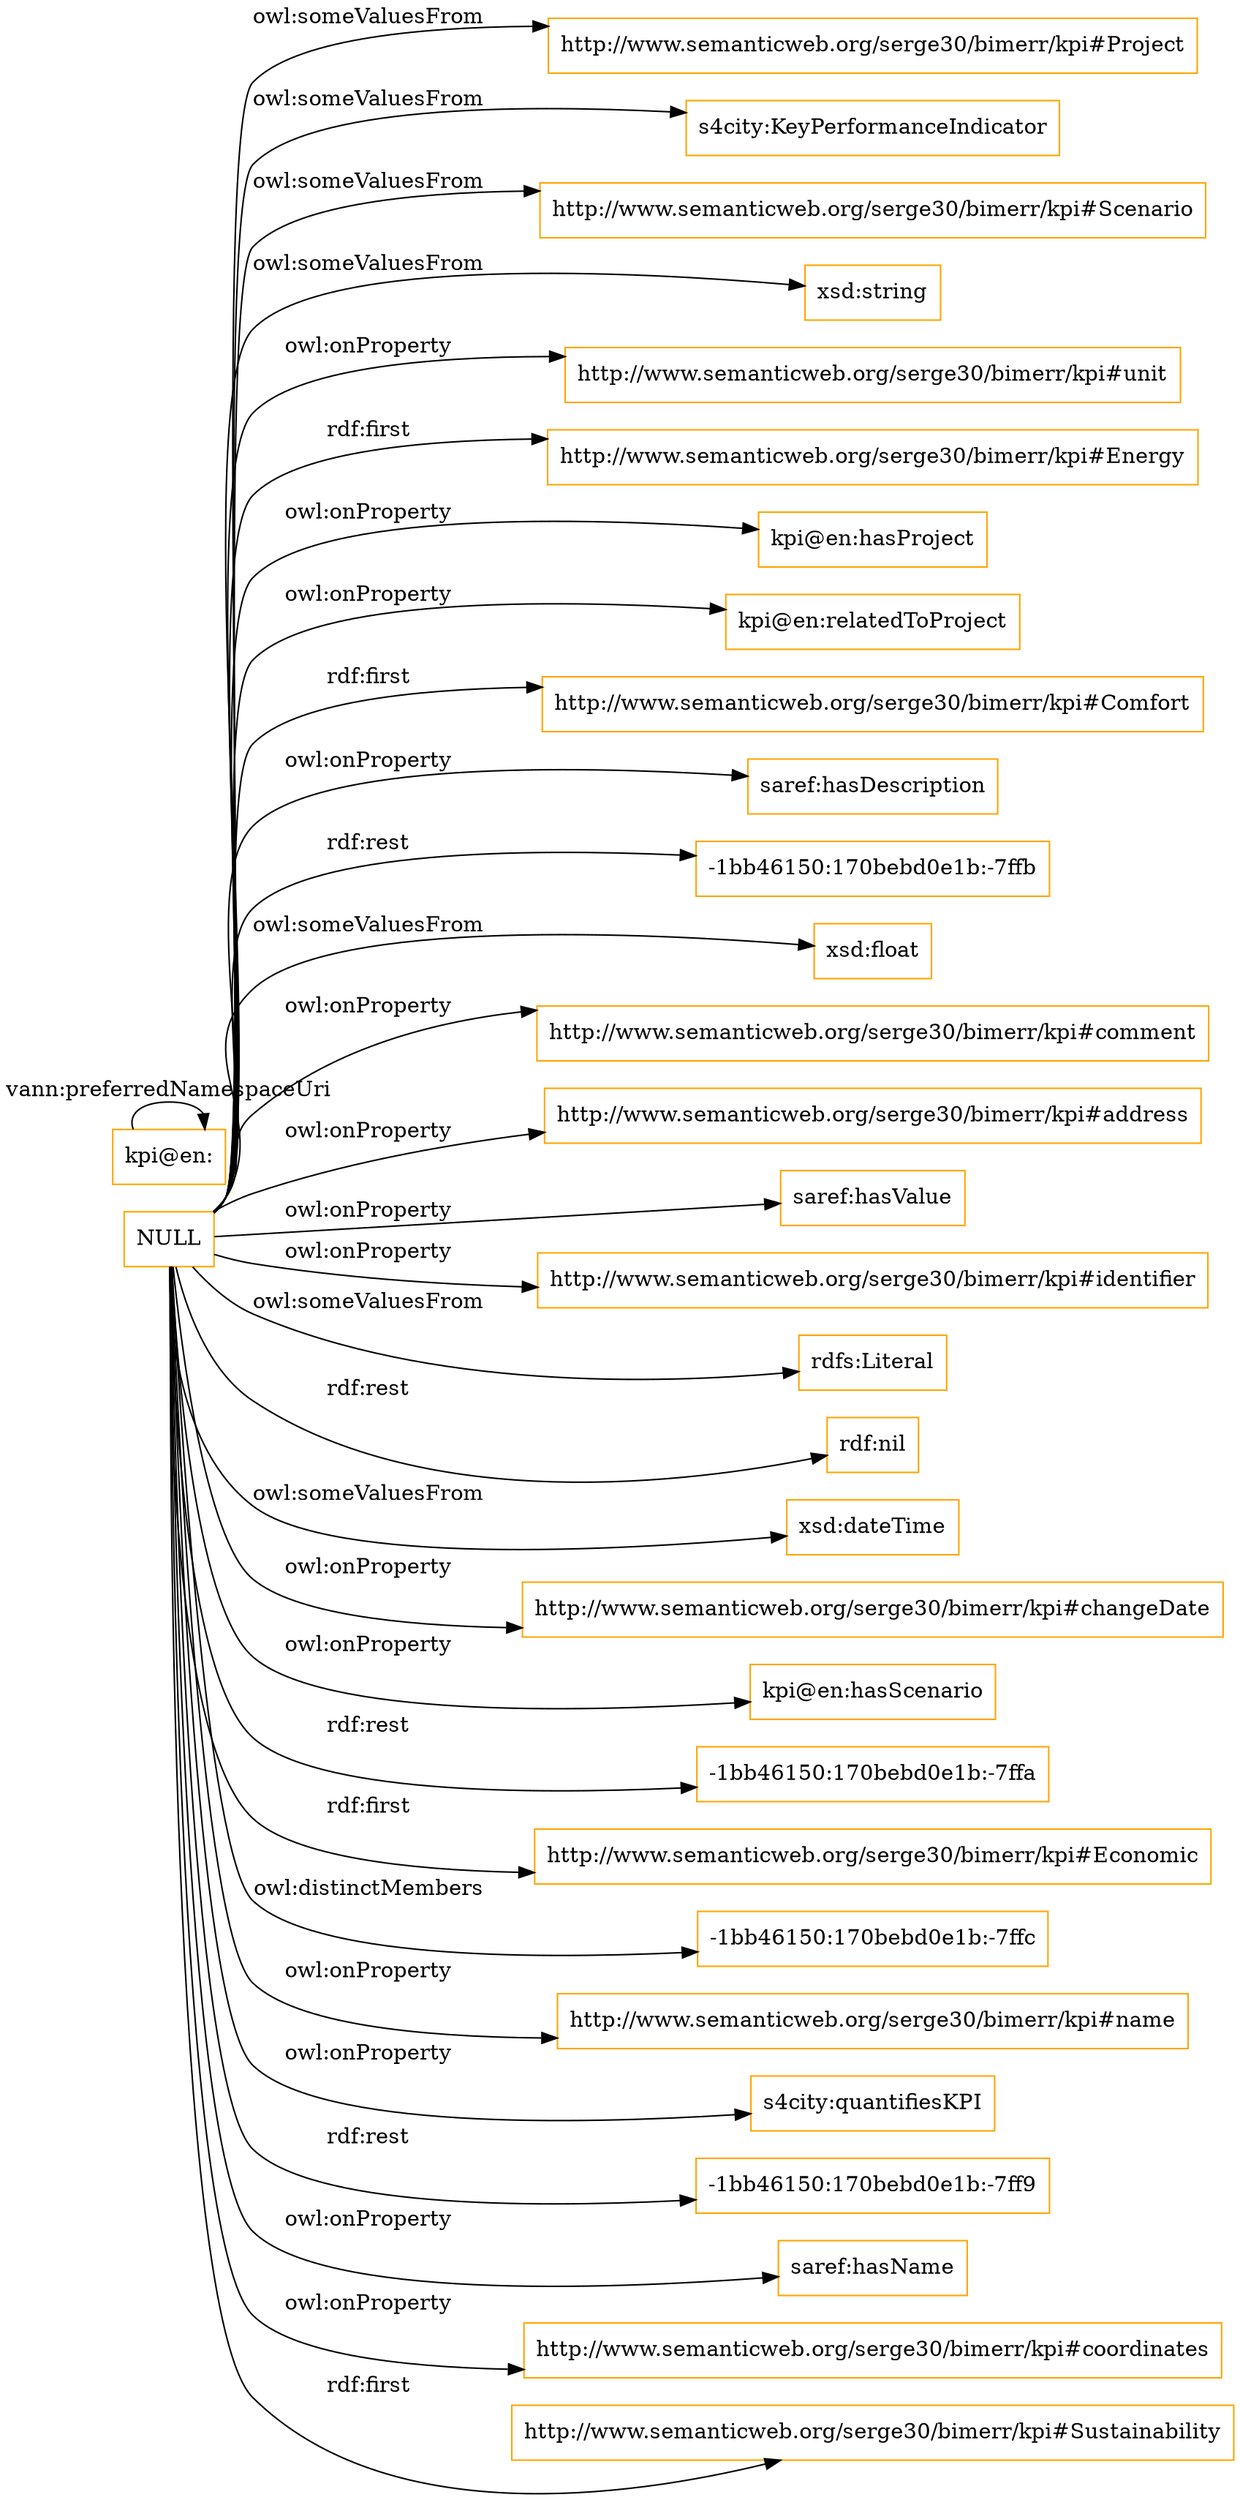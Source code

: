 digraph ar2dtool_diagram { 
rankdir=LR;
size="1501"
node [shape = rectangle, color="orange"]; "http://www.semanticweb.org/serge30/bimerr/kpi#Project" "s4city:KeyPerformanceIndicator" "http://www.semanticweb.org/serge30/bimerr/kpi#Scenario" ; /*classes style*/
	"NULL" -> "xsd:string" [ label = "owl:someValuesFrom" ];
	"NULL" -> "http://www.semanticweb.org/serge30/bimerr/kpi#unit" [ label = "owl:onProperty" ];
	"NULL" -> "http://www.semanticweb.org/serge30/bimerr/kpi#Project" [ label = "owl:someValuesFrom" ];
	"NULL" -> "http://www.semanticweb.org/serge30/bimerr/kpi#Energy" [ label = "rdf:first" ];
	"NULL" -> "kpi@en:hasProject" [ label = "owl:onProperty" ];
	"NULL" -> "kpi@en:relatedToProject" [ label = "owl:onProperty" ];
	"NULL" -> "http://www.semanticweb.org/serge30/bimerr/kpi#Comfort" [ label = "rdf:first" ];
	"NULL" -> "s4city:KeyPerformanceIndicator" [ label = "owl:someValuesFrom" ];
	"NULL" -> "saref:hasDescription" [ label = "owl:onProperty" ];
	"NULL" -> "-1bb46150:170bebd0e1b:-7ffb" [ label = "rdf:rest" ];
	"NULL" -> "xsd:float" [ label = "owl:someValuesFrom" ];
	"NULL" -> "http://www.semanticweb.org/serge30/bimerr/kpi#comment" [ label = "owl:onProperty" ];
	"NULL" -> "http://www.semanticweb.org/serge30/bimerr/kpi#address" [ label = "owl:onProperty" ];
	"NULL" -> "saref:hasValue" [ label = "owl:onProperty" ];
	"NULL" -> "http://www.semanticweb.org/serge30/bimerr/kpi#identifier" [ label = "owl:onProperty" ];
	"NULL" -> "rdfs:Literal" [ label = "owl:someValuesFrom" ];
	"NULL" -> "rdf:nil" [ label = "rdf:rest" ];
	"NULL" -> "http://www.semanticweb.org/serge30/bimerr/kpi#Scenario" [ label = "owl:someValuesFrom" ];
	"NULL" -> "xsd:dateTime" [ label = "owl:someValuesFrom" ];
	"NULL" -> "http://www.semanticweb.org/serge30/bimerr/kpi#changeDate" [ label = "owl:onProperty" ];
	"NULL" -> "kpi@en:hasScenario" [ label = "owl:onProperty" ];
	"NULL" -> "-1bb46150:170bebd0e1b:-7ffa" [ label = "rdf:rest" ];
	"NULL" -> "http://www.semanticweb.org/serge30/bimerr/kpi#Economic" [ label = "rdf:first" ];
	"NULL" -> "-1bb46150:170bebd0e1b:-7ffc" [ label = "owl:distinctMembers" ];
	"NULL" -> "http://www.semanticweb.org/serge30/bimerr/kpi#name" [ label = "owl:onProperty" ];
	"NULL" -> "s4city:quantifiesKPI" [ label = "owl:onProperty" ];
	"NULL" -> "-1bb46150:170bebd0e1b:-7ff9" [ label = "rdf:rest" ];
	"NULL" -> "saref:hasName" [ label = "owl:onProperty" ];
	"NULL" -> "http://www.semanticweb.org/serge30/bimerr/kpi#coordinates" [ label = "owl:onProperty" ];
	"NULL" -> "http://www.semanticweb.org/serge30/bimerr/kpi#Sustainability" [ label = "rdf:first" ];
	"kpi@en:" -> "kpi@en:" [ label = "vann:preferredNamespaceUri" ];

}
